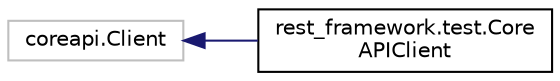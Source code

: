 digraph "Graphical Class Hierarchy"
{
 // LATEX_PDF_SIZE
  edge [fontname="Helvetica",fontsize="10",labelfontname="Helvetica",labelfontsize="10"];
  node [fontname="Helvetica",fontsize="10",shape=record];
  rankdir="LR";
  Node833 [label="coreapi.Client",height=0.2,width=0.4,color="grey75", fillcolor="white", style="filled",tooltip=" "];
  Node833 -> Node0 [dir="back",color="midnightblue",fontsize="10",style="solid",fontname="Helvetica"];
  Node0 [label="rest_framework.test.Core\lAPIClient",height=0.2,width=0.4,color="black", fillcolor="white", style="filled",URL="$classrest__framework_1_1test_1_1_core_a_p_i_client.html",tooltip=" "];
}
